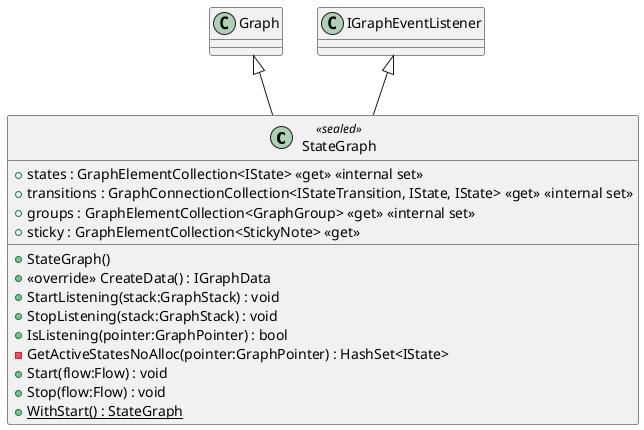 @startuml
class StateGraph <<sealed>> {
    + StateGraph()
    + <<override>> CreateData() : IGraphData
    + StartListening(stack:GraphStack) : void
    + StopListening(stack:GraphStack) : void
    + IsListening(pointer:GraphPointer) : bool
    + states : GraphElementCollection<IState> <<get>> <<internal set>>
    + transitions : GraphConnectionCollection<IStateTransition, IState, IState> <<get>> <<internal set>>
    + groups : GraphElementCollection<GraphGroup> <<get>> <<internal set>>
    + sticky : GraphElementCollection<StickyNote> <<get>>
    - GetActiveStatesNoAlloc(pointer:GraphPointer) : HashSet<IState>
    + Start(flow:Flow) : void
    + Stop(flow:Flow) : void
    + {static} WithStart() : StateGraph
}
Graph <|-- StateGraph
IGraphEventListener <|-- StateGraph
@enduml
